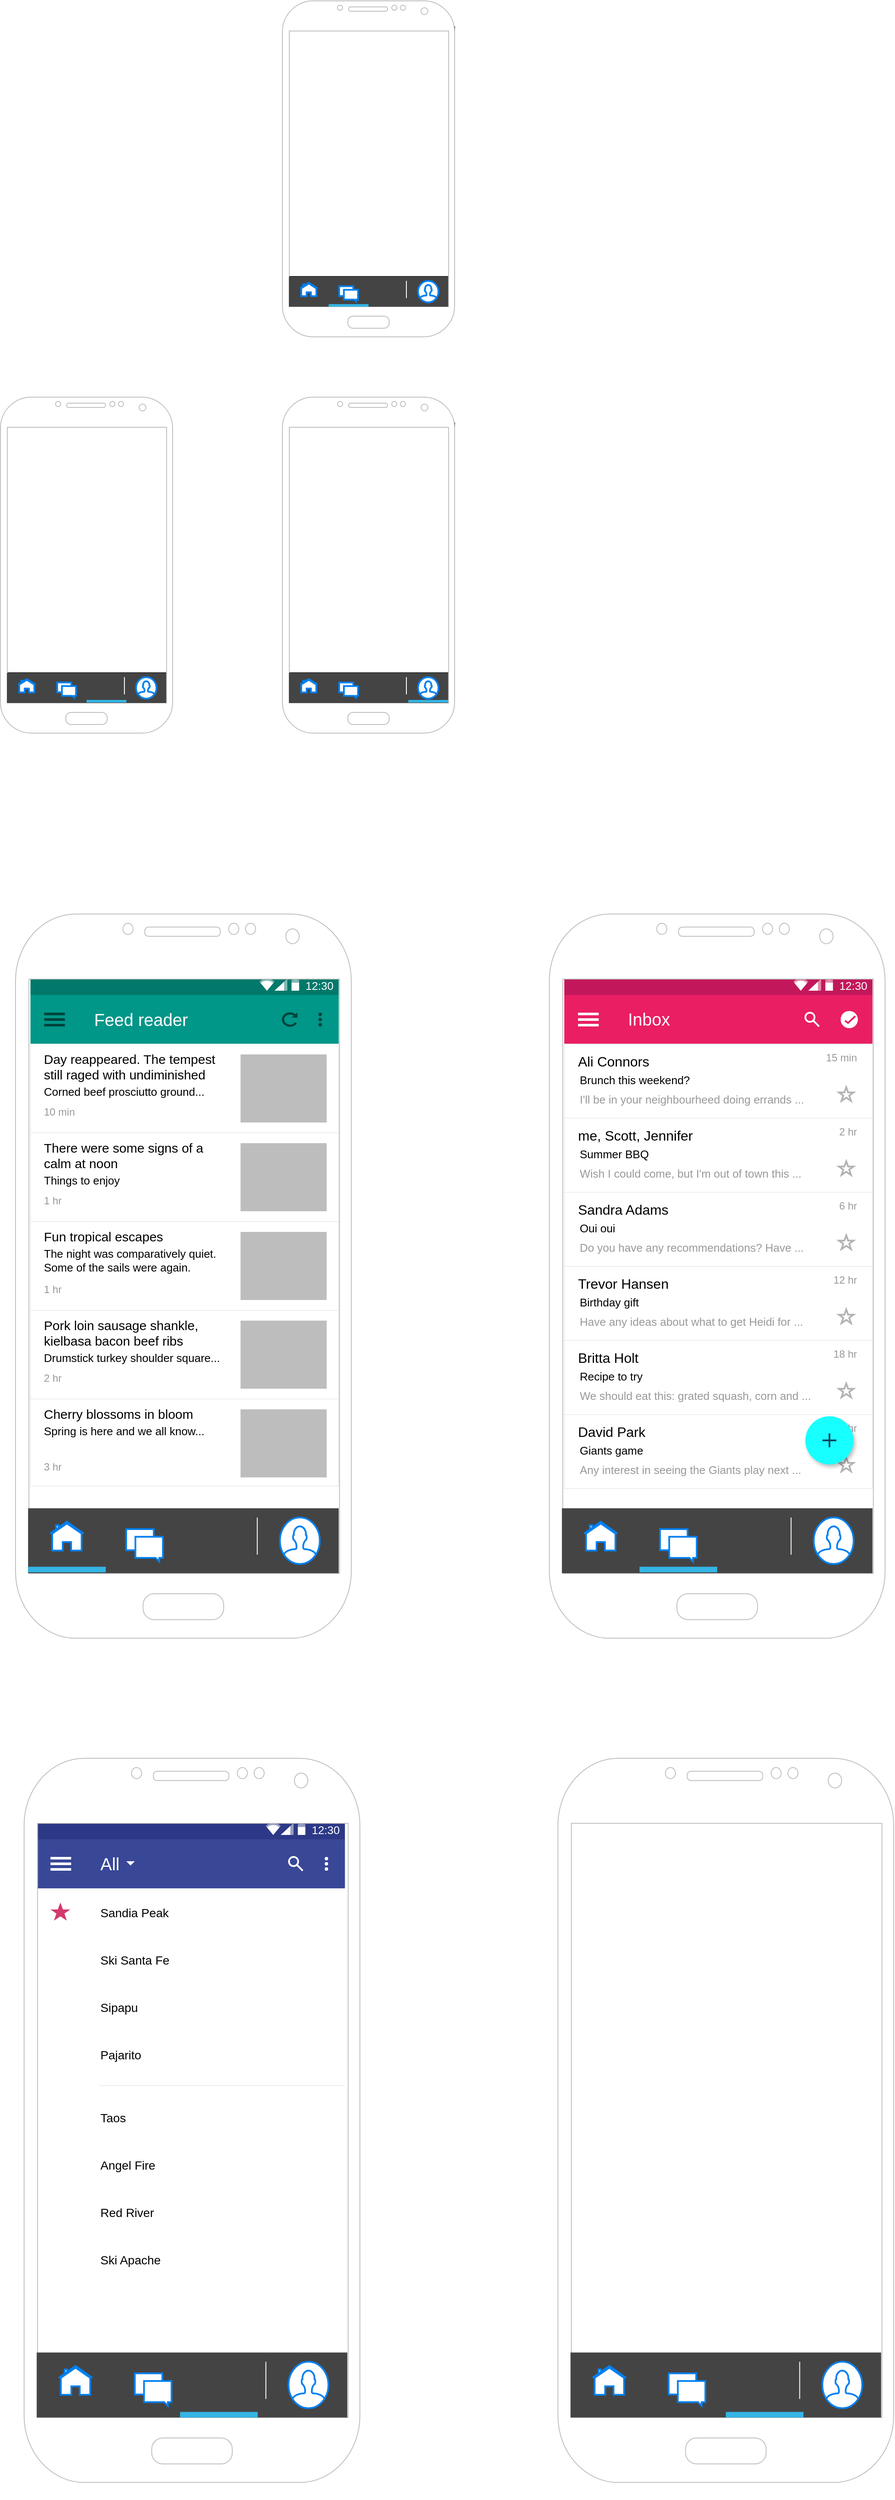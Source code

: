 <mxfile version="13.9.3" type="device"><diagram id="XziH4NRtPysueDInd5Rt" name="Page-1"><mxGraphModel dx="2031" dy="1089" grid="1" gridSize="10" guides="1" tooltips="1" connect="1" arrows="1" fold="1" page="1" pageScale="1" pageWidth="850" pageHeight="1100" math="0" shadow="0"><root><mxCell id="0"/><mxCell id="1" parent="0"/><mxCell id="oSb3dIiOh-ddeEfYtUYc-66" value="" style="rounded=0;whiteSpace=wrap;html=1;" vertex="1" parent="1"><mxGeometry x="160" y="570" width="190" height="290" as="geometry"/></mxCell><mxCell id="oSb3dIiOh-ddeEfYtUYc-67" value="" style="rounded=0;whiteSpace=wrap;html=1;" vertex="1" parent="1"><mxGeometry x="487.5" y="570" width="192.5" height="290" as="geometry"/></mxCell><mxCell id="oSb3dIiOh-ddeEfYtUYc-68" value="" style="rounded=0;whiteSpace=wrap;html=1;" vertex="1" parent="1"><mxGeometry x="487.5" y="110" width="192.5" height="290" as="geometry"/></mxCell><mxCell id="oSb3dIiOh-ddeEfYtUYc-17" value="" style="verticalLabelPosition=bottom;verticalAlign=top;html=1;shadow=0;dashed=0;strokeWidth=1;shape=mxgraph.android.phone2;strokeColor=#c0c0c0;" vertex="1" parent="1"><mxGeometry x="152.5" y="540" width="200" height="390" as="geometry"/></mxCell><mxCell id="oSb3dIiOh-ddeEfYtUYc-18" value="" style="strokeWidth=1;html=1;shadow=0;dashed=0;shape=mxgraph.android.rrect;rSize=0;fillColor=#444444;strokeColor=none;" vertex="1" parent="1"><mxGeometry x="160" y="860" width="185" height="35" as="geometry"/></mxCell><mxCell id="oSb3dIiOh-ddeEfYtUYc-19" value="" style="strokeWidth=1;html=1;shadow=0;dashed=0;shape=mxgraph.android.anchor;fontStyle=1;fontColor=#ffffff;" vertex="1" parent="oSb3dIiOh-ddeEfYtUYc-18"><mxGeometry width="46.25" height="30" as="geometry"/></mxCell><mxCell id="oSb3dIiOh-ddeEfYtUYc-20" value="" style="strokeWidth=1;html=1;shadow=0;dashed=0;shape=mxgraph.android.anchor;fontStyle=1;fontColor=#ffffff;" vertex="1" parent="oSb3dIiOh-ddeEfYtUYc-18"><mxGeometry x="92.5" width="46.25" height="30" as="geometry"/></mxCell><mxCell id="oSb3dIiOh-ddeEfYtUYc-21" value="" style="strokeWidth=1;html=1;shadow=0;dashed=0;shape=mxgraph.android.anchor;fontStyle=1;fontColor=#ffffff;" vertex="1" parent="oSb3dIiOh-ddeEfYtUYc-18"><mxGeometry x="138.75" width="46.25" height="30" as="geometry"/></mxCell><mxCell id="oSb3dIiOh-ddeEfYtUYc-22" value="" style="shape=line;strokeColor=#ffffff;direction=south;" vertex="1" parent="oSb3dIiOh-ddeEfYtUYc-18"><mxGeometry x="131.5" y="5" width="10" height="20" as="geometry"/></mxCell><mxCell id="oSb3dIiOh-ddeEfYtUYc-23" value="" style="html=1;verticalLabelPosition=bottom;align=center;labelBackgroundColor=#ffffff;verticalAlign=top;strokeWidth=2;strokeColor=#0080F0;shadow=0;dashed=0;shape=mxgraph.ios7.icons.user;" vertex="1" parent="oSb3dIiOh-ddeEfYtUYc-18"><mxGeometry x="150" y="5" width="23.75" height="25" as="geometry"/></mxCell><mxCell id="oSb3dIiOh-ddeEfYtUYc-24" value="" style="strokeWidth=1;html=1;shadow=0;dashed=0;shape=mxgraph.android.rrect;rSize=0;fontStyle=1;fillColor=none;strokeColor=none;fontColor=#ffffff;" vertex="1" parent="oSb3dIiOh-ddeEfYtUYc-18"><mxGeometry x="46.25" y="5" width="46.25" height="30" as="geometry"/></mxCell><mxCell id="oSb3dIiOh-ddeEfYtUYc-26" value="" style="html=1;verticalLabelPosition=bottom;align=center;labelBackgroundColor=#ffffff;verticalAlign=top;strokeWidth=2;strokeColor=#0080F0;shadow=0;dashed=0;shape=mxgraph.ios7.icons.messages;" vertex="1" parent="oSb3dIiOh-ddeEfYtUYc-24"><mxGeometry x="12.19" y="6.25" width="21.87" height="17.5" as="geometry"/></mxCell><mxCell id="oSb3dIiOh-ddeEfYtUYc-27" value="" style="html=1;verticalLabelPosition=bottom;align=center;labelBackgroundColor=#ffffff;verticalAlign=top;strokeWidth=2;strokeColor=#0080F0;shadow=0;dashed=0;shape=mxgraph.ios7.icons.home;" vertex="1" parent="oSb3dIiOh-ddeEfYtUYc-18"><mxGeometry x="13.13" y="7.25" width="20" height="15.5" as="geometry"/></mxCell><mxCell id="oSb3dIiOh-ddeEfYtUYc-28" value="" style="shape=image;html=1;verticalAlign=top;verticalLabelPosition=bottom;labelBackgroundColor=#ffffff;imageAspect=0;aspect=fixed;image=https://cdn3.iconfinder.com/data/icons/nature-37/120/aeaqas-128.png" vertex="1" parent="oSb3dIiOh-ddeEfYtUYc-18"><mxGeometry x="101.63" y="3.5" width="28" height="28" as="geometry"/></mxCell><mxCell id="oSb3dIiOh-ddeEfYtUYc-25" value="" style="strokeWidth=1;html=1;shadow=0;dashed=0;shape=mxgraph.android.rrect;rSize=0;fillColor=#33b5e5;strokeColor=none;" vertex="1" parent="oSb3dIiOh-ddeEfYtUYc-18"><mxGeometry x="92.5" y="31.5" width="46.25" height="3" as="geometry"/></mxCell><mxCell id="oSb3dIiOh-ddeEfYtUYc-41" value="" style="verticalLabelPosition=bottom;verticalAlign=top;html=1;shadow=0;dashed=0;strokeWidth=1;shape=mxgraph.android.phone2;strokeColor=#c0c0c0;" vertex="1" parent="1"><mxGeometry x="480" y="80" width="200" height="390" as="geometry"/></mxCell><mxCell id="oSb3dIiOh-ddeEfYtUYc-42" value="" style="strokeWidth=1;html=1;shadow=0;dashed=0;shape=mxgraph.android.rrect;rSize=0;fillColor=#444444;strokeColor=none;" vertex="1" parent="1"><mxGeometry x="487.5" y="400" width="185" height="35" as="geometry"/></mxCell><mxCell id="oSb3dIiOh-ddeEfYtUYc-43" value="" style="strokeWidth=1;html=1;shadow=0;dashed=0;shape=mxgraph.android.anchor;fontStyle=1;fontColor=#ffffff;" vertex="1" parent="oSb3dIiOh-ddeEfYtUYc-42"><mxGeometry width="46.25" height="30" as="geometry"/></mxCell><mxCell id="oSb3dIiOh-ddeEfYtUYc-44" value="" style="strokeWidth=1;html=1;shadow=0;dashed=0;shape=mxgraph.android.anchor;fontStyle=1;fontColor=#ffffff;" vertex="1" parent="oSb3dIiOh-ddeEfYtUYc-42"><mxGeometry x="92.5" width="46.25" height="30" as="geometry"/></mxCell><mxCell id="oSb3dIiOh-ddeEfYtUYc-45" value="" style="strokeWidth=1;html=1;shadow=0;dashed=0;shape=mxgraph.android.anchor;fontStyle=1;fontColor=#ffffff;" vertex="1" parent="oSb3dIiOh-ddeEfYtUYc-42"><mxGeometry x="138.75" width="46.25" height="30" as="geometry"/></mxCell><mxCell id="oSb3dIiOh-ddeEfYtUYc-46" value="" style="shape=line;strokeColor=#ffffff;direction=south;" vertex="1" parent="oSb3dIiOh-ddeEfYtUYc-42"><mxGeometry x="131.5" y="5" width="10" height="20" as="geometry"/></mxCell><mxCell id="oSb3dIiOh-ddeEfYtUYc-47" value="" style="html=1;verticalLabelPosition=bottom;align=center;labelBackgroundColor=#ffffff;verticalAlign=top;strokeWidth=2;strokeColor=#0080F0;shadow=0;dashed=0;shape=mxgraph.ios7.icons.user;" vertex="1" parent="oSb3dIiOh-ddeEfYtUYc-42"><mxGeometry x="150" y="5" width="23.75" height="25" as="geometry"/></mxCell><mxCell id="oSb3dIiOh-ddeEfYtUYc-48" value="" style="strokeWidth=1;html=1;shadow=0;dashed=0;shape=mxgraph.android.rrect;rSize=0;fontStyle=1;fillColor=none;strokeColor=none;fontColor=#ffffff;" vertex="1" parent="oSb3dIiOh-ddeEfYtUYc-42"><mxGeometry x="46.25" y="5" width="46.25" height="30" as="geometry"/></mxCell><mxCell id="oSb3dIiOh-ddeEfYtUYc-49" value="" style="strokeWidth=1;html=1;shadow=0;dashed=0;shape=mxgraph.android.rrect;rSize=0;fillColor=#33b5e5;strokeColor=none;" vertex="1" parent="oSb3dIiOh-ddeEfYtUYc-48"><mxGeometry y="27" width="46.25" height="3" as="geometry"/></mxCell><mxCell id="oSb3dIiOh-ddeEfYtUYc-50" value="" style="html=1;verticalLabelPosition=bottom;align=center;labelBackgroundColor=#ffffff;verticalAlign=top;strokeWidth=2;strokeColor=#0080F0;shadow=0;dashed=0;shape=mxgraph.ios7.icons.messages;" vertex="1" parent="oSb3dIiOh-ddeEfYtUYc-48"><mxGeometry x="12.19" y="6.25" width="21.87" height="17.5" as="geometry"/></mxCell><mxCell id="oSb3dIiOh-ddeEfYtUYc-51" value="" style="html=1;verticalLabelPosition=bottom;align=center;labelBackgroundColor=#ffffff;verticalAlign=top;strokeWidth=2;strokeColor=#0080F0;shadow=0;dashed=0;shape=mxgraph.ios7.icons.home;" vertex="1" parent="oSb3dIiOh-ddeEfYtUYc-42"><mxGeometry x="13.13" y="7.25" width="20" height="15.5" as="geometry"/></mxCell><mxCell id="oSb3dIiOh-ddeEfYtUYc-52" value="" style="shape=image;html=1;verticalAlign=top;verticalLabelPosition=bottom;labelBackgroundColor=#ffffff;imageAspect=0;aspect=fixed;image=https://cdn3.iconfinder.com/data/icons/nature-37/120/aeaqas-128.png" vertex="1" parent="oSb3dIiOh-ddeEfYtUYc-42"><mxGeometry x="101.63" y="3.5" width="28" height="28" as="geometry"/></mxCell><mxCell id="oSb3dIiOh-ddeEfYtUYc-53" value="" style="verticalLabelPosition=bottom;verticalAlign=top;html=1;shadow=0;dashed=0;strokeWidth=1;shape=mxgraph.android.phone2;strokeColor=#c0c0c0;" vertex="1" parent="1"><mxGeometry x="480" y="540" width="200" height="390" as="geometry"/></mxCell><mxCell id="oSb3dIiOh-ddeEfYtUYc-54" value="" style="strokeWidth=1;html=1;shadow=0;dashed=0;shape=mxgraph.android.rrect;rSize=0;fillColor=#444444;strokeColor=none;" vertex="1" parent="1"><mxGeometry x="487.5" y="860" width="185" height="35" as="geometry"/></mxCell><mxCell id="oSb3dIiOh-ddeEfYtUYc-55" value="" style="strokeWidth=1;html=1;shadow=0;dashed=0;shape=mxgraph.android.anchor;fontStyle=1;fontColor=#ffffff;" vertex="1" parent="oSb3dIiOh-ddeEfYtUYc-54"><mxGeometry width="46.25" height="30" as="geometry"/></mxCell><mxCell id="oSb3dIiOh-ddeEfYtUYc-56" value="" style="strokeWidth=1;html=1;shadow=0;dashed=0;shape=mxgraph.android.anchor;fontStyle=1;fontColor=#ffffff;" vertex="1" parent="oSb3dIiOh-ddeEfYtUYc-54"><mxGeometry x="92.5" width="46.25" height="30" as="geometry"/></mxCell><mxCell id="oSb3dIiOh-ddeEfYtUYc-57" value="" style="strokeWidth=1;html=1;shadow=0;dashed=0;shape=mxgraph.android.anchor;fontStyle=1;fontColor=#ffffff;" vertex="1" parent="oSb3dIiOh-ddeEfYtUYc-54"><mxGeometry x="138.75" width="46.25" height="30" as="geometry"/></mxCell><mxCell id="oSb3dIiOh-ddeEfYtUYc-58" value="" style="shape=line;strokeColor=#ffffff;direction=south;" vertex="1" parent="oSb3dIiOh-ddeEfYtUYc-54"><mxGeometry x="131.5" y="5" width="10" height="20" as="geometry"/></mxCell><mxCell id="oSb3dIiOh-ddeEfYtUYc-59" value="" style="html=1;verticalLabelPosition=bottom;align=center;labelBackgroundColor=#ffffff;verticalAlign=top;strokeWidth=2;strokeColor=#0080F0;shadow=0;dashed=0;shape=mxgraph.ios7.icons.user;" vertex="1" parent="oSb3dIiOh-ddeEfYtUYc-54"><mxGeometry x="150" y="5" width="23.75" height="25" as="geometry"/></mxCell><mxCell id="oSb3dIiOh-ddeEfYtUYc-60" value="" style="strokeWidth=1;html=1;shadow=0;dashed=0;shape=mxgraph.android.rrect;rSize=0;fontStyle=1;fillColor=none;strokeColor=none;fontColor=#ffffff;" vertex="1" parent="oSb3dIiOh-ddeEfYtUYc-54"><mxGeometry x="46.25" y="5" width="46.25" height="30" as="geometry"/></mxCell><mxCell id="oSb3dIiOh-ddeEfYtUYc-62" value="" style="html=1;verticalLabelPosition=bottom;align=center;labelBackgroundColor=#ffffff;verticalAlign=top;strokeWidth=2;strokeColor=#0080F0;shadow=0;dashed=0;shape=mxgraph.ios7.icons.messages;" vertex="1" parent="oSb3dIiOh-ddeEfYtUYc-60"><mxGeometry x="12.19" y="6.25" width="21.87" height="17.5" as="geometry"/></mxCell><mxCell id="oSb3dIiOh-ddeEfYtUYc-63" value="" style="html=1;verticalLabelPosition=bottom;align=center;labelBackgroundColor=#ffffff;verticalAlign=top;strokeWidth=2;strokeColor=#0080F0;shadow=0;dashed=0;shape=mxgraph.ios7.icons.home;" vertex="1" parent="oSb3dIiOh-ddeEfYtUYc-54"><mxGeometry x="13.13" y="7.25" width="20" height="15.5" as="geometry"/></mxCell><mxCell id="oSb3dIiOh-ddeEfYtUYc-64" value="" style="shape=image;html=1;verticalAlign=top;verticalLabelPosition=bottom;labelBackgroundColor=#ffffff;imageAspect=0;aspect=fixed;image=https://cdn3.iconfinder.com/data/icons/nature-37/120/aeaqas-128.png" vertex="1" parent="oSb3dIiOh-ddeEfYtUYc-54"><mxGeometry x="101.63" y="3.5" width="28" height="28" as="geometry"/></mxCell><mxCell id="oSb3dIiOh-ddeEfYtUYc-61" value="" style="strokeWidth=1;html=1;shadow=0;dashed=0;shape=mxgraph.android.rrect;rSize=0;fillColor=#33b5e5;strokeColor=none;" vertex="1" parent="oSb3dIiOh-ddeEfYtUYc-54"><mxGeometry x="138.75" y="31.5" width="46.25" height="3" as="geometry"/></mxCell><mxCell id="oSb3dIiOh-ddeEfYtUYc-137" value="" style="group" vertex="1" connectable="0" parent="1"><mxGeometry x="170" y="1140" width="390" height="860" as="geometry"/></mxCell><mxCell id="oSb3dIiOh-ddeEfYtUYc-175" value="" style="dashed=0;shape=rect;fillColor=#ffffff;strokeColor=none;" vertex="1" parent="oSb3dIiOh-ddeEfYtUYc-137"><mxGeometry x="17.38" y="70" width="358" height="642" as="geometry"/></mxCell><mxCell id="oSb3dIiOh-ddeEfYtUYc-176" value="12:30" style="dashed=0;shape=rect;align=right;fillColor=#00796B;strokeColor=none;fontColor=#FFFFFF;spacingRight=4;spacingTop=1;fontStyle=0;fontSize=13;resizeWidth=1;" vertex="1" parent="oSb3dIiOh-ddeEfYtUYc-175"><mxGeometry width="358" height="24" relative="1" as="geometry"/></mxCell><mxCell id="oSb3dIiOh-ddeEfYtUYc-177" value="" style="dashed=0;shape=mxgraph.gmdl.top_bar;fillColor=#2D3986;strokeColor=none;" vertex="1" parent="oSb3dIiOh-ddeEfYtUYc-176"><mxGeometry x="1" y="0.5" width="46" height="14" relative="1" as="geometry"><mxPoint x="-92" y="-7" as="offset"/></mxGeometry></mxCell><mxCell id="oSb3dIiOh-ddeEfYtUYc-178" value="Feed reader" style="dashed=0;shape=rect;strokeColor=none;fillColor=#009688;resizeWidth=1;fontSize=20;fontColor=#FFFFFF;spacingTop=-3;verticalAlign=middle;align=left;spacingLeft=72;" vertex="1" parent="oSb3dIiOh-ddeEfYtUYc-175"><mxGeometry width="358" height="57" relative="1" as="geometry"><mxPoint y="24" as="offset"/></mxGeometry></mxCell><mxCell id="oSb3dIiOh-ddeEfYtUYc-179" value="" style="dashed=0;shape=mxgraph.gmdl.preferences;strokeColor=none;fillColor=#00423B;" vertex="1" parent="oSb3dIiOh-ddeEfYtUYc-178"><mxGeometry y="0.5" width="24" height="16" relative="1" as="geometry"><mxPoint x="16" y="-8" as="offset"/></mxGeometry></mxCell><mxCell id="oSb3dIiOh-ddeEfYtUYc-180" value="" style="dashed=0;shape=mxgraph.gmdl.refresh;strokeColor=#00423B;fillColor=#00423B;strokeWidth=2;" vertex="1" parent="oSb3dIiOh-ddeEfYtUYc-178"><mxGeometry x="1" y="0.5" width="16" height="16" relative="1" as="geometry"><mxPoint x="-65" y="-8" as="offset"/></mxGeometry></mxCell><mxCell id="oSb3dIiOh-ddeEfYtUYc-181" value="" style="dashed=0;shape=mxgraph.gmdl.settings;strokeColor=none;fillColor=#00423B;" vertex="1" parent="oSb3dIiOh-ddeEfYtUYc-178"><mxGeometry x="1" y="0.5" width="5" height="16" relative="1" as="geometry"><mxPoint x="-24" y="-8" as="offset"/></mxGeometry></mxCell><mxCell id="oSb3dIiOh-ddeEfYtUYc-182" value="" style="shape=rect;fillColor=#ffffff;strokeColor=#eeeeee;shadow=0;resizeWidth=1;" vertex="1" parent="oSb3dIiOh-ddeEfYtUYc-175"><mxGeometry width="358" height="103" relative="1" as="geometry"><mxPoint y="81" as="offset"/></mxGeometry></mxCell><mxCell id="oSb3dIiOh-ddeEfYtUYc-183" value="Day reappeared. The tempest still raged with undiminished" style="text;whiteSpace=wrap;fontColor=#000000;verticalAlign=top;align=left;fontSize=15;spacing=16;spacingBottom=0;spacingTop=-12;resizeWidth=1;" vertex="1" parent="oSb3dIiOh-ddeEfYtUYc-182"><mxGeometry width="244" height="60" relative="1" as="geometry"/></mxCell><mxCell id="oSb3dIiOh-ddeEfYtUYc-184" value="Corned beef prosciutto ground..." style="text;whiteSpace=wrap;spacingLeft=16;spacingRight=16;spacing=0;fontSize=13;fontColor=#000000;spacingBottom=0;spacingTop=-5;resizeWidth=1;" vertex="1" parent="oSb3dIiOh-ddeEfYtUYc-182"><mxGeometry width="244" height="20" relative="1" as="geometry"><mxPoint y="48" as="offset"/></mxGeometry></mxCell><mxCell id="oSb3dIiOh-ddeEfYtUYc-185" value="10 min" style="text;whiteSpace=wrap;spacingLeft=16;spacingRight=16;spacing=0;fontSize=12;fontColor=#999999;spacingBottom=0;spacingTop=-5;resizeWidth=1;" vertex="1" parent="oSb3dIiOh-ddeEfYtUYc-182"><mxGeometry width="244" height="20" relative="1" as="geometry"><mxPoint y="72" as="offset"/></mxGeometry></mxCell><mxCell id="oSb3dIiOh-ddeEfYtUYc-186" value="" style="dashed=0;shape=mxgraph.gmdl.marginRect;rectMargin=12;rectMarginLeft=-12;fillColor=#BDBDBD;strokeColor=none;" vertex="1" parent="oSb3dIiOh-ddeEfYtUYc-182"><mxGeometry x="244" width="112" height="103" as="geometry"/></mxCell><mxCell id="oSb3dIiOh-ddeEfYtUYc-187" value="" style="shape=rect;fillColor=#ffffff;strokeColor=#eeeeee;shadow=0;resizeWidth=1;" vertex="1" parent="oSb3dIiOh-ddeEfYtUYc-175"><mxGeometry width="358" height="103" relative="1" as="geometry"><mxPoint y="184" as="offset"/></mxGeometry></mxCell><mxCell id="oSb3dIiOh-ddeEfYtUYc-188" value="There were some signs of a calm at noon" style="text;whiteSpace=wrap;fontColor=#000000;verticalAlign=top;align=left;fontSize=15;spacing=16;spacingBottom=0;spacingTop=-12;resizeWidth=1;" vertex="1" parent="oSb3dIiOh-ddeEfYtUYc-187"><mxGeometry width="244" height="60" relative="1" as="geometry"/></mxCell><mxCell id="oSb3dIiOh-ddeEfYtUYc-189" value="Things to enjoy" style="text;whiteSpace=wrap;spacingLeft=16;spacingRight=16;spacing=0;fontSize=13;fontColor=#000000;spacingBottom=0;spacingTop=-5;resizeWidth=1;" vertex="1" parent="oSb3dIiOh-ddeEfYtUYc-187"><mxGeometry width="244" height="20" relative="1" as="geometry"><mxPoint y="48" as="offset"/></mxGeometry></mxCell><mxCell id="oSb3dIiOh-ddeEfYtUYc-190" value="1 hr" style="text;whiteSpace=wrap;spacingLeft=16;spacingRight=16;spacing=0;fontSize=12;fontColor=#999999;spacingBottom=0;spacingTop=-5;resizeWidth=1;" vertex="1" parent="oSb3dIiOh-ddeEfYtUYc-187"><mxGeometry width="244" height="20" relative="1" as="geometry"><mxPoint y="72" as="offset"/></mxGeometry></mxCell><mxCell id="oSb3dIiOh-ddeEfYtUYc-191" value="" style="dashed=0;shape=mxgraph.gmdl.marginRect;rectMargin=12;rectMarginLeft=-12;fillColor=#BDBDBD;strokeColor=none;" vertex="1" parent="oSb3dIiOh-ddeEfYtUYc-187"><mxGeometry x="244" width="112" height="103" as="geometry"/></mxCell><mxCell id="oSb3dIiOh-ddeEfYtUYc-192" value="" style="shape=rect;fillColor=#ffffff;strokeColor=#eeeeee;shadow=0;resizeWidth=1;" vertex="1" parent="oSb3dIiOh-ddeEfYtUYc-175"><mxGeometry width="358" height="103" relative="1" as="geometry"><mxPoint y="287" as="offset"/></mxGeometry></mxCell><mxCell id="oSb3dIiOh-ddeEfYtUYc-193" value="Fun tropical escapes" style="text;whiteSpace=wrap;fontColor=#000000;verticalAlign=top;align=left;fontSize=15;spacing=16;spacingBottom=0;spacingTop=-12;resizeWidth=1;" vertex="1" parent="oSb3dIiOh-ddeEfYtUYc-192"><mxGeometry width="244" height="60" relative="1" as="geometry"/></mxCell><mxCell id="oSb3dIiOh-ddeEfYtUYc-194" value="The night was comparatively quiet. Some of the sails were again." style="text;whiteSpace=wrap;spacingLeft=16;spacingRight=16;spacing=0;fontSize=13;fontColor=#000000;spacingBottom=0;spacingTop=-5;resizeWidth=1;" vertex="1" parent="oSb3dIiOh-ddeEfYtUYc-192"><mxGeometry width="244" height="20" relative="1" as="geometry"><mxPoint y="30" as="offset"/></mxGeometry></mxCell><mxCell id="oSb3dIiOh-ddeEfYtUYc-195" value="1 hr" style="text;whiteSpace=wrap;spacingLeft=16;spacingRight=16;spacing=0;fontSize=12;fontColor=#999999;spacingBottom=0;spacingTop=-5;resizeWidth=1;" vertex="1" parent="oSb3dIiOh-ddeEfYtUYc-192"><mxGeometry width="244" height="20" relative="1" as="geometry"><mxPoint y="72" as="offset"/></mxGeometry></mxCell><mxCell id="oSb3dIiOh-ddeEfYtUYc-196" value="" style="dashed=0;shape=mxgraph.gmdl.marginRect;rectMargin=12;rectMarginLeft=-12;fillColor=#BDBDBD;strokeColor=none;" vertex="1" parent="oSb3dIiOh-ddeEfYtUYc-192"><mxGeometry x="244" width="112" height="103" as="geometry"/></mxCell><mxCell id="oSb3dIiOh-ddeEfYtUYc-197" value="" style="shape=rect;fillColor=#ffffff;strokeColor=#eeeeee;shadow=0;resizeWidth=1;" vertex="1" parent="oSb3dIiOh-ddeEfYtUYc-175"><mxGeometry width="358" height="103" relative="1" as="geometry"><mxPoint y="390" as="offset"/></mxGeometry></mxCell><mxCell id="oSb3dIiOh-ddeEfYtUYc-198" value="Pork loin sausage shankle, kielbasa bacon beef ribs" style="text;whiteSpace=wrap;fontColor=#000000;verticalAlign=top;align=left;fontSize=15;spacing=16;spacingBottom=0;spacingTop=-12;resizeWidth=1;" vertex="1" parent="oSb3dIiOh-ddeEfYtUYc-197"><mxGeometry width="244" height="60" relative="1" as="geometry"/></mxCell><mxCell id="oSb3dIiOh-ddeEfYtUYc-199" value="Drumstick turkey shoulder square..." style="text;whiteSpace=wrap;spacingLeft=16;spacingRight=16;spacing=0;fontSize=13;fontColor=#000000;spacingBottom=0;spacingTop=-5;resizeWidth=1;" vertex="1" parent="oSb3dIiOh-ddeEfYtUYc-197"><mxGeometry width="244" height="20" relative="1" as="geometry"><mxPoint y="48" as="offset"/></mxGeometry></mxCell><mxCell id="oSb3dIiOh-ddeEfYtUYc-200" value="2 hr" style="text;whiteSpace=wrap;spacingLeft=16;spacingRight=16;spacing=0;fontSize=12;fontColor=#999999;spacingBottom=0;spacingTop=-5;resizeWidth=1;" vertex="1" parent="oSb3dIiOh-ddeEfYtUYc-197"><mxGeometry width="244" height="20" relative="1" as="geometry"><mxPoint y="72" as="offset"/></mxGeometry></mxCell><mxCell id="oSb3dIiOh-ddeEfYtUYc-201" value="" style="dashed=0;shape=mxgraph.gmdl.marginRect;rectMargin=12;rectMarginLeft=-12;fillColor=#BDBDBD;strokeColor=none;" vertex="1" parent="oSb3dIiOh-ddeEfYtUYc-197"><mxGeometry x="244" width="112" height="103" as="geometry"/></mxCell><mxCell id="oSb3dIiOh-ddeEfYtUYc-202" value="" style="shape=rect;fillColor=#ffffff;strokeColor=#eeeeee;shadow=0;resizeWidth=1;" vertex="1" parent="oSb3dIiOh-ddeEfYtUYc-175"><mxGeometry width="358" height="101" relative="1" as="geometry"><mxPoint y="493" as="offset"/></mxGeometry></mxCell><mxCell id="oSb3dIiOh-ddeEfYtUYc-203" value="Cherry blossoms in bloom" style="text;whiteSpace=wrap;fontColor=#000000;verticalAlign=top;align=left;fontSize=15;spacing=16;spacingBottom=0;spacingTop=-12;resizeWidth=1;" vertex="1" parent="oSb3dIiOh-ddeEfYtUYc-202"><mxGeometry width="244" height="60" relative="1" as="geometry"/></mxCell><mxCell id="oSb3dIiOh-ddeEfYtUYc-204" value="Spring is here and we all know..." style="text;whiteSpace=wrap;spacingLeft=16;spacingRight=16;spacing=0;fontSize=13;fontColor=#000000;spacingBottom=0;spacingTop=-5;resizeWidth=1;" vertex="1" parent="oSb3dIiOh-ddeEfYtUYc-202"><mxGeometry width="244" height="20" relative="1" as="geometry"><mxPoint y="30" as="offset"/></mxGeometry></mxCell><mxCell id="oSb3dIiOh-ddeEfYtUYc-205" value="3 hr" style="text;whiteSpace=wrap;spacingLeft=16;spacingRight=16;spacing=0;fontSize=12;fontColor=#999999;spacingBottom=0;spacingTop=-5;resizeWidth=1;" vertex="1" parent="oSb3dIiOh-ddeEfYtUYc-202"><mxGeometry width="244" height="20" relative="1" as="geometry"><mxPoint y="72" as="offset"/></mxGeometry></mxCell><mxCell id="oSb3dIiOh-ddeEfYtUYc-206" value="" style="dashed=0;shape=mxgraph.gmdl.marginRect;rectMargin=12;rectMarginLeft=-12;fillColor=#BDBDBD;strokeColor=none;" vertex="1" parent="oSb3dIiOh-ddeEfYtUYc-202"><mxGeometry x="244" width="112" height="103" as="geometry"/></mxCell><mxCell id="oSb3dIiOh-ddeEfYtUYc-1" value="" style="verticalLabelPosition=bottom;verticalAlign=top;html=1;shadow=0;dashed=0;strokeWidth=1;shape=mxgraph.android.phone2;strokeColor=#c0c0c0;" vertex="1" parent="oSb3dIiOh-ddeEfYtUYc-137"><mxGeometry width="390" height="840.674" as="geometry"/></mxCell><mxCell id="oSb3dIiOh-ddeEfYtUYc-5" value="" style="strokeWidth=1;html=1;shadow=0;dashed=0;shape=mxgraph.android.rrect;rSize=0;fillColor=#444444;strokeColor=none;" vertex="1" parent="oSb3dIiOh-ddeEfYtUYc-137"><mxGeometry x="14.625" y="689.784" width="360.75" height="75.445" as="geometry"/></mxCell><mxCell id="oSb3dIiOh-ddeEfYtUYc-6" value="" style="strokeWidth=1;html=1;shadow=0;dashed=0;shape=mxgraph.android.anchor;fontStyle=1;fontColor=#ffffff;" vertex="1" parent="oSb3dIiOh-ddeEfYtUYc-5"><mxGeometry width="90.187" height="64.667" as="geometry"/></mxCell><mxCell id="oSb3dIiOh-ddeEfYtUYc-9" value="" style="strokeWidth=1;html=1;shadow=0;dashed=0;shape=mxgraph.android.anchor;fontStyle=1;fontColor=#ffffff;" vertex="1" parent="oSb3dIiOh-ddeEfYtUYc-5"><mxGeometry x="180.375" width="90.187" height="64.667" as="geometry"/></mxCell><mxCell id="oSb3dIiOh-ddeEfYtUYc-10" value="" style="strokeWidth=1;html=1;shadow=0;dashed=0;shape=mxgraph.android.anchor;fontStyle=1;fontColor=#ffffff;" vertex="1" parent="oSb3dIiOh-ddeEfYtUYc-5"><mxGeometry x="270.562" width="90.187" height="64.667" as="geometry"/></mxCell><mxCell id="oSb3dIiOh-ddeEfYtUYc-11" value="" style="shape=line;strokeColor=#ffffff;direction=south;" vertex="1" parent="oSb3dIiOh-ddeEfYtUYc-5"><mxGeometry x="256.425" y="10.778" width="19.5" height="43.111" as="geometry"/></mxCell><mxCell id="oSb3dIiOh-ddeEfYtUYc-12" value="" style="html=1;verticalLabelPosition=bottom;align=center;labelBackgroundColor=#ffffff;verticalAlign=top;strokeWidth=2;strokeColor=#0080F0;shadow=0;dashed=0;shape=mxgraph.ios7.icons.user;" vertex="1" parent="oSb3dIiOh-ddeEfYtUYc-5"><mxGeometry x="292.5" y="10.778" width="46.312" height="53.889" as="geometry"/></mxCell><mxCell id="oSb3dIiOh-ddeEfYtUYc-7" value="" style="strokeWidth=1;html=1;shadow=0;dashed=0;shape=mxgraph.android.rrect;rSize=0;fontStyle=1;fillColor=none;strokeColor=none;fontColor=#ffffff;" vertex="1" parent="oSb3dIiOh-ddeEfYtUYc-5"><mxGeometry x="90.187" y="10.778" width="90.187" height="64.667" as="geometry"/></mxCell><mxCell id="oSb3dIiOh-ddeEfYtUYc-13" value="" style="html=1;verticalLabelPosition=bottom;align=center;labelBackgroundColor=#ffffff;verticalAlign=top;strokeWidth=2;strokeColor=#0080F0;shadow=0;dashed=0;shape=mxgraph.ios7.icons.messages;" vertex="1" parent="oSb3dIiOh-ddeEfYtUYc-7"><mxGeometry x="23.77" y="13.472" width="42.646" height="37.723" as="geometry"/></mxCell><mxCell id="oSb3dIiOh-ddeEfYtUYc-14" value="" style="html=1;verticalLabelPosition=bottom;align=center;labelBackgroundColor=#ffffff;verticalAlign=top;strokeWidth=2;strokeColor=#0080F0;shadow=0;dashed=0;shape=mxgraph.ios7.icons.home;" vertex="1" parent="oSb3dIiOh-ddeEfYtUYc-5"><mxGeometry x="25.603" y="15.628" width="39" height="33.411" as="geometry"/></mxCell><mxCell id="oSb3dIiOh-ddeEfYtUYc-16" value="" style="shape=image;html=1;verticalAlign=top;verticalLabelPosition=bottom;labelBackgroundColor=#ffffff;imageAspect=0;aspect=fixed;image=https://cdn3.iconfinder.com/data/icons/nature-37/120/aeaqas-128.png" vertex="1" parent="oSb3dIiOh-ddeEfYtUYc-5"><mxGeometry x="188.38" y="11.49" width="52.46" height="52.46" as="geometry"/></mxCell><mxCell id="oSb3dIiOh-ddeEfYtUYc-8" value="" style="strokeWidth=1;html=1;shadow=0;dashed=0;shape=mxgraph.android.rrect;rSize=0;fillColor=#33b5e5;strokeColor=none;" vertex="1" parent="oSb3dIiOh-ddeEfYtUYc-5"><mxGeometry x="0.019" y="67.901" width="90.187" height="6.467" as="geometry"/></mxCell><mxCell id="oSb3dIiOh-ddeEfYtUYc-211" value="" style="group" vertex="1" connectable="0" parent="1"><mxGeometry x="790" y="1140" width="390" height="860" as="geometry"/></mxCell><mxCell id="oSb3dIiOh-ddeEfYtUYc-256" value="" style="dashed=0;shape=rect;fillColor=#ffffff;strokeColor=none;" vertex="1" parent="oSb3dIiOh-ddeEfYtUYc-211"><mxGeometry x="17.37" y="70" width="358" height="642" as="geometry"/></mxCell><mxCell id="oSb3dIiOh-ddeEfYtUYc-257" value="12:30" style="dashed=0;shape=rect;fontSize=13;align=right;fillColor=#C2185B;strokeColor=none;fontColor=#FFFFFF;spacingRight=4;spacingTop=1;fontStyle=0;resizeWidth=1;" vertex="1" parent="oSb3dIiOh-ddeEfYtUYc-256"><mxGeometry width="358" height="24" relative="1" as="geometry"/></mxCell><mxCell id="oSb3dIiOh-ddeEfYtUYc-258" value="" style="dashed=0;shape=mxgraph.gmdl.top_bar;strokeColor=none;" vertex="1" parent="oSb3dIiOh-ddeEfYtUYc-257"><mxGeometry x="1" y="0.5" width="46" height="14" relative="1" as="geometry"><mxPoint x="-92" y="-7" as="offset"/></mxGeometry></mxCell><mxCell id="oSb3dIiOh-ddeEfYtUYc-259" value="Inbox" style="dashed=0;shape=rect;strokeColor=none;fillColor=#E91E63;resizeWidth=1;fontSize=20;fontColor=#FFFFFF;verticalAlign=middle;align=left;spacingLeft=72;spacingTop=-4;" vertex="1" parent="oSb3dIiOh-ddeEfYtUYc-256"><mxGeometry width="358" height="57" relative="1" as="geometry"><mxPoint y="24" as="offset"/></mxGeometry></mxCell><mxCell id="oSb3dIiOh-ddeEfYtUYc-260" value="" style="dashed=0;shape=mxgraph.gmdl.preferences;strokeColor=#ffffff;strokeWidth=2;" vertex="1" parent="oSb3dIiOh-ddeEfYtUYc-259"><mxGeometry y="0.5" width="24" height="16" relative="1" as="geometry"><mxPoint x="16" y="-8" as="offset"/></mxGeometry></mxCell><mxCell id="oSb3dIiOh-ddeEfYtUYc-261" value="" style="dashed=0;shape=mxgraph.gmdl.search;strokeColor=#ffffff;fillColor=none;strokeWidth=2;" vertex="1" parent="oSb3dIiOh-ddeEfYtUYc-259"><mxGeometry x="1" y="0.5" width="16" height="16" relative="1" as="geometry"><mxPoint x="-78" y="-8" as="offset"/></mxGeometry></mxCell><mxCell id="oSb3dIiOh-ddeEfYtUYc-262" value="" style="ellipse;strokeColor=none;fillColor=#ffffff;" vertex="1" parent="oSb3dIiOh-ddeEfYtUYc-259"><mxGeometry x="1" y="0.5" width="20" height="20" relative="1" as="geometry"><mxPoint x="-37" y="-10" as="offset"/></mxGeometry></mxCell><mxCell id="oSb3dIiOh-ddeEfYtUYc-263" value="" style="dashed=0;shape=mxgraph.gmdl.check;strokeColor=#E91E63;fillColor=none;strokeWidth=2;" vertex="1" parent="oSb3dIiOh-ddeEfYtUYc-262"><mxGeometry x="5" y="6" width="12" height="8" as="geometry"/></mxCell><mxCell id="oSb3dIiOh-ddeEfYtUYc-264" value="Ali Connors" style="shape=rect;fontSize=16;strokeColor=#eeeeee;fillColor=#ffffff;align=left;verticalAlign=top;spacing=16;spacingTop=-10;resizeWidth=1;" vertex="1" parent="oSb3dIiOh-ddeEfYtUYc-256"><mxGeometry width="358" height="86" relative="1" as="geometry"><mxPoint y="81" as="offset"/></mxGeometry></mxCell><mxCell id="oSb3dIiOh-ddeEfYtUYc-265" value="Brunch this weekend?" style="text;fontSize=13;verticalAlign=middle;spacingLeft=16;resizeWidth=1;" vertex="1" parent="oSb3dIiOh-ddeEfYtUYc-264"><mxGeometry width="300" height="20" relative="1" as="geometry"><mxPoint y="31" as="offset"/></mxGeometry></mxCell><mxCell id="oSb3dIiOh-ddeEfYtUYc-266" value="I'll be in your neighbourheed doing errands ..." style="text;fontSize=13;verticalAlign=top;spacingLeft=16;fontColor=#999999;resizeWidth=1;" vertex="1" parent="oSb3dIiOh-ddeEfYtUYc-264"><mxGeometry width="300" height="20" relative="1" as="geometry"><mxPoint y="50" as="offset"/></mxGeometry></mxCell><mxCell id="oSb3dIiOh-ddeEfYtUYc-267" value="15 min" style="text;fontSize=12;verticalAlign=top;spacingLeft=16;align=right;spacingTop=2;spacingRight=16;fontColor=#999999;" vertex="1" parent="oSb3dIiOh-ddeEfYtUYc-264"><mxGeometry x="1" width="80" height="20" relative="1" as="geometry"><mxPoint x="-80" as="offset"/></mxGeometry></mxCell><mxCell id="oSb3dIiOh-ddeEfYtUYc-268" value="" style="dashed=0;shape=mxgraph.gmdl.star;strokeColor=#B3B3B3;fillColor=#ffffff;strokeWidth=2;" vertex="1" parent="oSb3dIiOh-ddeEfYtUYc-264"><mxGeometry x="1" width="17" height="16" relative="1" as="geometry"><mxPoint x="-39" y="50" as="offset"/></mxGeometry></mxCell><mxCell id="oSb3dIiOh-ddeEfYtUYc-269" value="me, Scott, Jennifer" style="shape=rect;fontSize=16;strokeColor=#eeeeee;fillColor=#ffffff;align=left;verticalAlign=top;spacing=16;spacingTop=-10;resizeWidth=1;" vertex="1" parent="oSb3dIiOh-ddeEfYtUYc-256"><mxGeometry width="358" height="86" relative="1" as="geometry"><mxPoint y="167" as="offset"/></mxGeometry></mxCell><mxCell id="oSb3dIiOh-ddeEfYtUYc-270" value="Summer BBQ" style="text;fontSize=13;verticalAlign=middle;spacingLeft=16;resizeWidth=1;" vertex="1" parent="oSb3dIiOh-ddeEfYtUYc-269"><mxGeometry width="300" height="20" relative="1" as="geometry"><mxPoint y="31" as="offset"/></mxGeometry></mxCell><mxCell id="oSb3dIiOh-ddeEfYtUYc-271" value="Wish I could come, but I'm out of town this ..." style="text;fontSize=13;verticalAlign=top;spacingLeft=16;fontColor=#999999;resizeWidth=1;" vertex="1" parent="oSb3dIiOh-ddeEfYtUYc-269"><mxGeometry width="300" height="20" relative="1" as="geometry"><mxPoint y="50" as="offset"/></mxGeometry></mxCell><mxCell id="oSb3dIiOh-ddeEfYtUYc-272" value="2 hr" style="text;fontSize=12;verticalAlign=top;spacingLeft=16;align=right;spacingTop=2;spacingRight=16;fontColor=#999999;" vertex="1" parent="oSb3dIiOh-ddeEfYtUYc-269"><mxGeometry x="1" width="80" height="20" relative="1" as="geometry"><mxPoint x="-80" as="offset"/></mxGeometry></mxCell><mxCell id="oSb3dIiOh-ddeEfYtUYc-273" value="" style="dashed=0;shape=mxgraph.gmdl.star;strokeColor=#B3B3B3;fillColor=#ffffff;strokeWidth=2;" vertex="1" parent="oSb3dIiOh-ddeEfYtUYc-269"><mxGeometry x="1" width="17" height="16" relative="1" as="geometry"><mxPoint x="-39" y="50" as="offset"/></mxGeometry></mxCell><mxCell id="oSb3dIiOh-ddeEfYtUYc-274" value="Sandra Adams" style="shape=rect;fontSize=16;strokeColor=#eeeeee;fillColor=#ffffff;align=left;verticalAlign=top;spacing=16;spacingTop=-10;resizeWidth=1;" vertex="1" parent="oSb3dIiOh-ddeEfYtUYc-256"><mxGeometry width="358" height="86" relative="1" as="geometry"><mxPoint y="253" as="offset"/></mxGeometry></mxCell><mxCell id="oSb3dIiOh-ddeEfYtUYc-275" value="Oui oui" style="text;fontSize=13;verticalAlign=middle;spacingLeft=16;resizeWidth=1;" vertex="1" parent="oSb3dIiOh-ddeEfYtUYc-274"><mxGeometry width="300" height="20" relative="1" as="geometry"><mxPoint y="31" as="offset"/></mxGeometry></mxCell><mxCell id="oSb3dIiOh-ddeEfYtUYc-276" value="Do you have any recommendations? Have ..." style="text;fontSize=13;verticalAlign=top;spacingLeft=16;fontColor=#999999;resizeWidth=1;" vertex="1" parent="oSb3dIiOh-ddeEfYtUYc-274"><mxGeometry width="300" height="20" relative="1" as="geometry"><mxPoint y="50" as="offset"/></mxGeometry></mxCell><mxCell id="oSb3dIiOh-ddeEfYtUYc-277" value="6 hr" style="text;fontSize=12;verticalAlign=top;spacingLeft=16;align=right;spacingTop=2;spacingRight=16;fontColor=#999999;" vertex="1" parent="oSb3dIiOh-ddeEfYtUYc-274"><mxGeometry x="1" width="80" height="20" relative="1" as="geometry"><mxPoint x="-80" as="offset"/></mxGeometry></mxCell><mxCell id="oSb3dIiOh-ddeEfYtUYc-278" value="" style="dashed=0;shape=mxgraph.gmdl.star;strokeColor=#B3B3B3;fillColor=#ffffff;strokeWidth=2;" vertex="1" parent="oSb3dIiOh-ddeEfYtUYc-274"><mxGeometry x="1" width="17" height="16" relative="1" as="geometry"><mxPoint x="-39" y="50" as="offset"/></mxGeometry></mxCell><mxCell id="oSb3dIiOh-ddeEfYtUYc-279" value="Trevor Hansen" style="shape=rect;fontSize=16;strokeColor=#eeeeee;fillColor=#ffffff;align=left;verticalAlign=top;spacing=16;spacingTop=-10;resizeWidth=1;" vertex="1" parent="oSb3dIiOh-ddeEfYtUYc-256"><mxGeometry width="358" height="86" relative="1" as="geometry"><mxPoint y="339" as="offset"/></mxGeometry></mxCell><mxCell id="oSb3dIiOh-ddeEfYtUYc-280" value="Birthday gift" style="text;fontSize=13;verticalAlign=middle;spacingLeft=16;resizeWidth=1;" vertex="1" parent="oSb3dIiOh-ddeEfYtUYc-279"><mxGeometry width="300" height="20" relative="1" as="geometry"><mxPoint y="31" as="offset"/></mxGeometry></mxCell><mxCell id="oSb3dIiOh-ddeEfYtUYc-281" value="Have any ideas about what to get Heidi for ..." style="text;fontSize=13;verticalAlign=top;spacingLeft=16;fontColor=#999999;resizeWidth=1;" vertex="1" parent="oSb3dIiOh-ddeEfYtUYc-279"><mxGeometry width="300" height="20" relative="1" as="geometry"><mxPoint y="50" as="offset"/></mxGeometry></mxCell><mxCell id="oSb3dIiOh-ddeEfYtUYc-282" value="12 hr" style="text;fontSize=12;verticalAlign=top;spacingLeft=16;align=right;spacingTop=2;spacingRight=16;fontColor=#999999;" vertex="1" parent="oSb3dIiOh-ddeEfYtUYc-279"><mxGeometry x="1" width="80" height="20" relative="1" as="geometry"><mxPoint x="-80" as="offset"/></mxGeometry></mxCell><mxCell id="oSb3dIiOh-ddeEfYtUYc-283" value="" style="dashed=0;shape=mxgraph.gmdl.star;strokeColor=#B3B3B3;fillColor=#ffffff;strokeWidth=2;" vertex="1" parent="oSb3dIiOh-ddeEfYtUYc-279"><mxGeometry x="1" width="17" height="16" relative="1" as="geometry"><mxPoint x="-39" y="50" as="offset"/></mxGeometry></mxCell><mxCell id="oSb3dIiOh-ddeEfYtUYc-284" value="Britta Holt" style="shape=rect;fontSize=16;strokeColor=#eeeeee;fillColor=#ffffff;align=left;verticalAlign=top;spacing=16;spacingTop=-10;resizeWidth=1;" vertex="1" parent="oSb3dIiOh-ddeEfYtUYc-256"><mxGeometry width="358" height="86" relative="1" as="geometry"><mxPoint y="425" as="offset"/></mxGeometry></mxCell><mxCell id="oSb3dIiOh-ddeEfYtUYc-285" value="Recipe to try" style="text;fontSize=13;verticalAlign=middle;spacingLeft=16;resizeWidth=1;" vertex="1" parent="oSb3dIiOh-ddeEfYtUYc-284"><mxGeometry width="300" height="20" relative="1" as="geometry"><mxPoint y="31" as="offset"/></mxGeometry></mxCell><mxCell id="oSb3dIiOh-ddeEfYtUYc-286" value="We should eat this: grated squash, corn and ..." style="text;fontSize=13;verticalAlign=top;spacingLeft=16;fontColor=#999999;resizeWidth=1;" vertex="1" parent="oSb3dIiOh-ddeEfYtUYc-284"><mxGeometry width="300" height="20" relative="1" as="geometry"><mxPoint y="50" as="offset"/></mxGeometry></mxCell><mxCell id="oSb3dIiOh-ddeEfYtUYc-287" value="18 hr" style="text;fontSize=12;verticalAlign=top;spacingLeft=16;align=right;spacingTop=2;spacingRight=16;fontColor=#999999;" vertex="1" parent="oSb3dIiOh-ddeEfYtUYc-284"><mxGeometry x="1" width="80" height="20" relative="1" as="geometry"><mxPoint x="-80" as="offset"/></mxGeometry></mxCell><mxCell id="oSb3dIiOh-ddeEfYtUYc-288" value="" style="dashed=0;shape=mxgraph.gmdl.star;strokeColor=#B3B3B3;fillColor=#ffffff;strokeWidth=2;" vertex="1" parent="oSb3dIiOh-ddeEfYtUYc-284"><mxGeometry x="1" width="17" height="16" relative="1" as="geometry"><mxPoint x="-39" y="50" as="offset"/></mxGeometry></mxCell><mxCell id="oSb3dIiOh-ddeEfYtUYc-289" value="David Park" style="shape=rect;fontSize=16;strokeColor=#eeeeee;fillColor=#ffffff;align=left;verticalAlign=top;spacing=16;spacingTop=-10;resizeWidth=1;" vertex="1" parent="oSb3dIiOh-ddeEfYtUYc-256"><mxGeometry width="358" height="86" relative="1" as="geometry"><mxPoint y="511" as="offset"/></mxGeometry></mxCell><mxCell id="oSb3dIiOh-ddeEfYtUYc-290" value="Giants game" style="text;fontSize=13;verticalAlign=middle;spacingLeft=16;resizeWidth=1;" vertex="1" parent="oSb3dIiOh-ddeEfYtUYc-289"><mxGeometry width="300" height="20" relative="1" as="geometry"><mxPoint y="31" as="offset"/></mxGeometry></mxCell><mxCell id="oSb3dIiOh-ddeEfYtUYc-291" value="Any interest in seeing the Giants play next ..." style="text;fontSize=13;verticalAlign=top;spacingLeft=16;fontColor=#999999;resizeWidth=1;" vertex="1" parent="oSb3dIiOh-ddeEfYtUYc-289"><mxGeometry width="300" height="20" relative="1" as="geometry"><mxPoint y="50" as="offset"/></mxGeometry></mxCell><mxCell id="oSb3dIiOh-ddeEfYtUYc-292" value="23 hr" style="text;fontSize=12;verticalAlign=top;spacingLeft=16;align=right;spacingTop=2;spacingRight=16;fontColor=#999999;" vertex="1" parent="oSb3dIiOh-ddeEfYtUYc-289"><mxGeometry x="1" width="80" height="20" relative="1" as="geometry"><mxPoint x="-80" as="offset"/></mxGeometry></mxCell><mxCell id="oSb3dIiOh-ddeEfYtUYc-293" value="" style="dashed=0;shape=mxgraph.gmdl.star;strokeColor=#B3B3B3;fillColor=#ffffff;strokeWidth=2;" vertex="1" parent="oSb3dIiOh-ddeEfYtUYc-289"><mxGeometry x="1" width="17" height="16" relative="1" as="geometry"><mxPoint x="-39" y="50" as="offset"/></mxGeometry></mxCell><mxCell id="oSb3dIiOh-ddeEfYtUYc-294" value="" style="shape=ellipse;strokeColor=none;fillColor=#18FFFF;shadow=1;" vertex="1" parent="oSb3dIiOh-ddeEfYtUYc-256"><mxGeometry x="1" y="1" width="56" height="56" relative="1" as="geometry"><mxPoint x="-78" y="-129" as="offset"/></mxGeometry></mxCell><mxCell id="oSb3dIiOh-ddeEfYtUYc-295" value="" style="dashed=0;shape=mxgraph.gmdl.plus;strokeColor=#084560;strokeWidth=2;" vertex="1" parent="oSb3dIiOh-ddeEfYtUYc-294"><mxGeometry x="20" y="20" width="16" height="16" as="geometry"/></mxCell><mxCell id="oSb3dIiOh-ddeEfYtUYc-244" value="" style="verticalLabelPosition=bottom;verticalAlign=top;html=1;shadow=0;dashed=0;strokeWidth=1;shape=mxgraph.android.phone2;strokeColor=#c0c0c0;" vertex="1" parent="oSb3dIiOh-ddeEfYtUYc-211"><mxGeometry width="390" height="840.674" as="geometry"/></mxCell><mxCell id="oSb3dIiOh-ddeEfYtUYc-245" value="" style="strokeWidth=1;html=1;shadow=0;dashed=0;shape=mxgraph.android.rrect;rSize=0;fillColor=#444444;strokeColor=none;" vertex="1" parent="oSb3dIiOh-ddeEfYtUYc-211"><mxGeometry x="14.625" y="689.784" width="360.75" height="75.445" as="geometry"/></mxCell><mxCell id="oSb3dIiOh-ddeEfYtUYc-246" value="" style="strokeWidth=1;html=1;shadow=0;dashed=0;shape=mxgraph.android.anchor;fontStyle=1;fontColor=#ffffff;" vertex="1" parent="oSb3dIiOh-ddeEfYtUYc-245"><mxGeometry width="90.187" height="64.667" as="geometry"/></mxCell><mxCell id="oSb3dIiOh-ddeEfYtUYc-247" value="" style="strokeWidth=1;html=1;shadow=0;dashed=0;shape=mxgraph.android.anchor;fontStyle=1;fontColor=#ffffff;" vertex="1" parent="oSb3dIiOh-ddeEfYtUYc-245"><mxGeometry x="180.375" width="90.187" height="64.667" as="geometry"/></mxCell><mxCell id="oSb3dIiOh-ddeEfYtUYc-248" value="" style="strokeWidth=1;html=1;shadow=0;dashed=0;shape=mxgraph.android.anchor;fontStyle=1;fontColor=#ffffff;" vertex="1" parent="oSb3dIiOh-ddeEfYtUYc-245"><mxGeometry x="270.562" width="90.187" height="64.667" as="geometry"/></mxCell><mxCell id="oSb3dIiOh-ddeEfYtUYc-249" value="" style="shape=line;strokeColor=#ffffff;direction=south;" vertex="1" parent="oSb3dIiOh-ddeEfYtUYc-245"><mxGeometry x="256.425" y="10.778" width="19.5" height="43.111" as="geometry"/></mxCell><mxCell id="oSb3dIiOh-ddeEfYtUYc-250" value="" style="html=1;verticalLabelPosition=bottom;align=center;labelBackgroundColor=#ffffff;verticalAlign=top;strokeWidth=2;strokeColor=#0080F0;shadow=0;dashed=0;shape=mxgraph.ios7.icons.user;" vertex="1" parent="oSb3dIiOh-ddeEfYtUYc-245"><mxGeometry x="292.5" y="10.778" width="46.312" height="53.889" as="geometry"/></mxCell><mxCell id="oSb3dIiOh-ddeEfYtUYc-251" value="" style="strokeWidth=1;html=1;shadow=0;dashed=0;shape=mxgraph.android.rrect;rSize=0;fontStyle=1;fillColor=none;strokeColor=none;fontColor=#ffffff;" vertex="1" parent="oSb3dIiOh-ddeEfYtUYc-245"><mxGeometry x="90.187" y="10.778" width="90.189" height="64.667" as="geometry"/></mxCell><mxCell id="oSb3dIiOh-ddeEfYtUYc-252" value="" style="html=1;verticalLabelPosition=bottom;align=center;labelBackgroundColor=#ffffff;verticalAlign=top;strokeWidth=2;strokeColor=#0080F0;shadow=0;dashed=0;shape=mxgraph.ios7.icons.messages;" vertex="1" parent="oSb3dIiOh-ddeEfYtUYc-251"><mxGeometry x="23.77" y="13.472" width="42.646" height="37.723" as="geometry"/></mxCell><mxCell id="oSb3dIiOh-ddeEfYtUYc-255" value="" style="strokeWidth=1;html=1;shadow=0;dashed=0;shape=mxgraph.android.rrect;rSize=0;fillColor=#33b5e5;strokeColor=none;" vertex="1" parent="oSb3dIiOh-ddeEfYtUYc-251"><mxGeometry x="0.002" y="57.123" width="90.187" height="6.467" as="geometry"/></mxCell><mxCell id="oSb3dIiOh-ddeEfYtUYc-253" value="" style="html=1;verticalLabelPosition=bottom;align=center;labelBackgroundColor=#ffffff;verticalAlign=top;strokeWidth=2;strokeColor=#0080F0;shadow=0;dashed=0;shape=mxgraph.ios7.icons.home;" vertex="1" parent="oSb3dIiOh-ddeEfYtUYc-245"><mxGeometry x="25.603" y="15.628" width="39" height="33.411" as="geometry"/></mxCell><mxCell id="oSb3dIiOh-ddeEfYtUYc-254" value="" style="shape=image;html=1;verticalAlign=top;verticalLabelPosition=bottom;labelBackgroundColor=#ffffff;imageAspect=0;aspect=fixed;image=https://cdn3.iconfinder.com/data/icons/nature-37/120/aeaqas-128.png" vertex="1" parent="oSb3dIiOh-ddeEfYtUYc-245"><mxGeometry x="199.24" y="12.21" width="52.46" height="52.46" as="geometry"/></mxCell><mxCell id="oSb3dIiOh-ddeEfYtUYc-300" value="" style="group" vertex="1" connectable="0" parent="1"><mxGeometry x="180" y="2120" width="390" height="860" as="geometry"/></mxCell><mxCell id="oSb3dIiOh-ddeEfYtUYc-345" value="" style="dashed=0;shape=rect;fillColor=#ffffff;strokeColor=none;" vertex="1" parent="oSb3dIiOh-ddeEfYtUYc-300"><mxGeometry x="14.63" y="70" width="358" height="642" as="geometry"/></mxCell><mxCell id="oSb3dIiOh-ddeEfYtUYc-346" value="12:30" style="dashed=0;shape=rect;align=right;fillColor=#2D3986;strokeColor=none;fontColor=#FFFFFF;spacingRight=4;spacingTop=1;fontStyle=0;fontSize=13;resizeWidth=1;" vertex="1" parent="oSb3dIiOh-ddeEfYtUYc-345"><mxGeometry width="358" height="24" relative="1" as="geometry"/></mxCell><mxCell id="oSb3dIiOh-ddeEfYtUYc-347" value="" style="dashed=0;shape=mxgraph.gmdl.top_bar;fillColor=#2D3986;strokeColor=none;" vertex="1" parent="oSb3dIiOh-ddeEfYtUYc-346"><mxGeometry x="1" y="0.5" width="46" height="14" relative="1" as="geometry"><mxPoint x="-92" y="-7" as="offset"/></mxGeometry></mxCell><mxCell id="oSb3dIiOh-ddeEfYtUYc-348" value="All" style="dashed=0;shape=rect;strokeColor=none;fillColor=#394797;resizeWidth=1;fontSize=20;fontColor=#FFFFFF;spacingTop=-3;align=left;spacingLeft=72;" vertex="1" parent="oSb3dIiOh-ddeEfYtUYc-345"><mxGeometry width="358" height="57" relative="1" as="geometry"><mxPoint y="24" as="offset"/></mxGeometry></mxCell><mxCell id="oSb3dIiOh-ddeEfYtUYc-349" value="" style="dashed=0;shape=mxgraph.gmdl.preferences;strokeColor=none;fillColor=#ffffff;" vertex="1" parent="oSb3dIiOh-ddeEfYtUYc-348"><mxGeometry y="0.5" width="24" height="16" relative="1" as="geometry"><mxPoint x="16" y="-8" as="offset"/></mxGeometry></mxCell><mxCell id="oSb3dIiOh-ddeEfYtUYc-350" value="" style="dashed=0;shape=mxgraph.gmdl.triangle;strokeColor=none;fillColor=#ffffff;" vertex="1" parent="oSb3dIiOh-ddeEfYtUYc-348"><mxGeometry y="0.5" width="10" height="5" relative="1" as="geometry"><mxPoint x="104" y="-3" as="offset"/></mxGeometry></mxCell><mxCell id="oSb3dIiOh-ddeEfYtUYc-351" value="" style="dashed=0;shape=mxgraph.gmdl.search;strokeColor=#ffffff;fillColor=none;strokeWidth=2;" vertex="1" parent="oSb3dIiOh-ddeEfYtUYc-348"><mxGeometry x="1" y="0.5" width="16" height="16" relative="1" as="geometry"><mxPoint x="-65" y="-8" as="offset"/></mxGeometry></mxCell><mxCell id="oSb3dIiOh-ddeEfYtUYc-352" value="" style="dashed=0;shape=mxgraph.gmdl.settings;strokeColor=none;fillColor=#ffffff;" vertex="1" parent="oSb3dIiOh-ddeEfYtUYc-348"><mxGeometry x="1" y="0.5" width="5" height="16" relative="1" as="geometry"><mxPoint x="-24" y="-8" as="offset"/></mxGeometry></mxCell><mxCell id="oSb3dIiOh-ddeEfYtUYc-353" value="Sandia Peak" style="dashed=0;shape=rect;strokeColor=none;resizeWidth=1;fontSize=14;fontColor=#000000;verticalAlign=middle;spacingLeft=72;align=left;" vertex="1" parent="oSb3dIiOh-ddeEfYtUYc-345"><mxGeometry width="358" height="55" relative="1" as="geometry"><mxPoint y="81" as="offset"/></mxGeometry></mxCell><mxCell id="oSb3dIiOh-ddeEfYtUYc-354" value="" style="dashed=0;shape=mxgraph.gmdl.star;strokeColor=none;fillColor=#D3396E;" vertex="1" parent="oSb3dIiOh-ddeEfYtUYc-353"><mxGeometry y="0.5" width="23" height="21" relative="1" as="geometry"><mxPoint x="16" y="-11" as="offset"/></mxGeometry></mxCell><mxCell id="oSb3dIiOh-ddeEfYtUYc-356" value="Ski Santa Fe" style="dashed=0;shape=rect;strokeColor=none;resizeWidth=1;fontSize=14;fontColor=#000000;verticalAlign=middle;align=left;spacingLeft=72;" vertex="1" parent="oSb3dIiOh-ddeEfYtUYc-345"><mxGeometry width="358" height="55" relative="1" as="geometry"><mxPoint y="136" as="offset"/></mxGeometry></mxCell><mxCell id="oSb3dIiOh-ddeEfYtUYc-358" value="Sipapu" style="dashed=0;shape=rect;strokeColor=none;resizeWidth=1;fontSize=14;fontColor=#000000;verticalAlign=middle;align=left;spacingLeft=72;" vertex="1" parent="oSb3dIiOh-ddeEfYtUYc-345"><mxGeometry width="358" height="55" relative="1" as="geometry"><mxPoint y="191" as="offset"/></mxGeometry></mxCell><mxCell id="oSb3dIiOh-ddeEfYtUYc-360" value="Pajarito" style="dashed=0;shape=rect;strokeColor=none;resizeWidth=1;fontSize=14;fontColor=#000000;verticalAlign=middle;align=left;spacingLeft=72;" vertex="1" parent="oSb3dIiOh-ddeEfYtUYc-345"><mxGeometry width="358" height="55" relative="1" as="geometry"><mxPoint y="246" as="offset"/></mxGeometry></mxCell><mxCell id="oSb3dIiOh-ddeEfYtUYc-362" value="" style="shape=line;strokeColor=#eeeeee;strokeWidth=1;resizeWidth=1;" vertex="1" parent="oSb3dIiOh-ddeEfYtUYc-345"><mxGeometry x="0.201" width="286" height="8" relative="1" as="geometry"><mxPoint y="306" as="offset"/></mxGeometry></mxCell><mxCell id="oSb3dIiOh-ddeEfYtUYc-363" value="Taos" style="dashed=0;shape=rect;strokeColor=none;resizeWidth=1;fontSize=14;fontColor=#000000;verticalAlign=middle;align=left;spacingLeft=72;" vertex="1" parent="oSb3dIiOh-ddeEfYtUYc-345"><mxGeometry width="358" height="55" relative="1" as="geometry"><mxPoint y="319" as="offset"/></mxGeometry></mxCell><mxCell id="oSb3dIiOh-ddeEfYtUYc-366" value="Angel Fire" style="dashed=0;shape=rect;strokeColor=none;resizeWidth=1;fontSize=14;fontColor=#000000;verticalAlign=middle;align=left;spacingLeft=72;" vertex="1" parent="oSb3dIiOh-ddeEfYtUYc-345"><mxGeometry width="358" height="55" relative="1" as="geometry"><mxPoint y="374" as="offset"/></mxGeometry></mxCell><mxCell id="oSb3dIiOh-ddeEfYtUYc-368" value="Red River" style="dashed=0;shape=rect;strokeColor=none;resizeWidth=1;fontSize=14;fontColor=#000000;verticalAlign=middle;align=left;spacingLeft=72;" vertex="1" parent="oSb3dIiOh-ddeEfYtUYc-345"><mxGeometry width="358" height="55" relative="1" as="geometry"><mxPoint y="429" as="offset"/></mxGeometry></mxCell><mxCell id="oSb3dIiOh-ddeEfYtUYc-370" value="Ski Apache" style="dashed=0;shape=rect;strokeColor=none;resizeWidth=1;fontSize=14;fontColor=#000000;verticalAlign=middle;align=left;spacingLeft=72;" vertex="1" parent="oSb3dIiOh-ddeEfYtUYc-345"><mxGeometry width="358" height="55" relative="1" as="geometry"><mxPoint y="484" as="offset"/></mxGeometry></mxCell><mxCell id="oSb3dIiOh-ddeEfYtUYc-333" value="" style="verticalLabelPosition=bottom;verticalAlign=top;html=1;shadow=0;dashed=0;strokeWidth=1;shape=mxgraph.android.phone2;strokeColor=#c0c0c0;" vertex="1" parent="oSb3dIiOh-ddeEfYtUYc-300"><mxGeometry width="390" height="840.674" as="geometry"/></mxCell><mxCell id="oSb3dIiOh-ddeEfYtUYc-334" value="" style="strokeWidth=1;html=1;shadow=0;dashed=0;shape=mxgraph.android.rrect;rSize=0;fillColor=#444444;strokeColor=none;" vertex="1" parent="oSb3dIiOh-ddeEfYtUYc-300"><mxGeometry x="14.625" y="689.784" width="360.75" height="75.445" as="geometry"/></mxCell><mxCell id="oSb3dIiOh-ddeEfYtUYc-335" value="" style="strokeWidth=1;html=1;shadow=0;dashed=0;shape=mxgraph.android.anchor;fontStyle=1;fontColor=#ffffff;" vertex="1" parent="oSb3dIiOh-ddeEfYtUYc-334"><mxGeometry width="90.187" height="64.667" as="geometry"/></mxCell><mxCell id="oSb3dIiOh-ddeEfYtUYc-336" value="" style="strokeWidth=1;html=1;shadow=0;dashed=0;shape=mxgraph.android.anchor;fontStyle=1;fontColor=#ffffff;" vertex="1" parent="oSb3dIiOh-ddeEfYtUYc-334"><mxGeometry x="180.375" width="90.187" height="64.667" as="geometry"/></mxCell><mxCell id="oSb3dIiOh-ddeEfYtUYc-337" value="" style="strokeWidth=1;html=1;shadow=0;dashed=0;shape=mxgraph.android.anchor;fontStyle=1;fontColor=#ffffff;" vertex="1" parent="oSb3dIiOh-ddeEfYtUYc-334"><mxGeometry x="270.562" width="90.187" height="64.667" as="geometry"/></mxCell><mxCell id="oSb3dIiOh-ddeEfYtUYc-338" value="" style="shape=line;strokeColor=#ffffff;direction=south;" vertex="1" parent="oSb3dIiOh-ddeEfYtUYc-334"><mxGeometry x="256.425" y="10.778" width="19.5" height="43.111" as="geometry"/></mxCell><mxCell id="oSb3dIiOh-ddeEfYtUYc-339" value="" style="html=1;verticalLabelPosition=bottom;align=center;labelBackgroundColor=#ffffff;verticalAlign=top;strokeWidth=2;strokeColor=#0080F0;shadow=0;dashed=0;shape=mxgraph.ios7.icons.user;" vertex="1" parent="oSb3dIiOh-ddeEfYtUYc-334"><mxGeometry x="292.5" y="10.778" width="46.312" height="53.889" as="geometry"/></mxCell><mxCell id="oSb3dIiOh-ddeEfYtUYc-340" value="" style="strokeWidth=1;html=1;shadow=0;dashed=0;shape=mxgraph.android.rrect;rSize=0;fontStyle=1;fillColor=none;strokeColor=none;fontColor=#ffffff;" vertex="1" parent="oSb3dIiOh-ddeEfYtUYc-334"><mxGeometry x="90.187" y="10.778" width="90.187" height="64.667" as="geometry"/></mxCell><mxCell id="oSb3dIiOh-ddeEfYtUYc-341" value="" style="html=1;verticalLabelPosition=bottom;align=center;labelBackgroundColor=#ffffff;verticalAlign=top;strokeWidth=2;strokeColor=#0080F0;shadow=0;dashed=0;shape=mxgraph.ios7.icons.messages;" vertex="1" parent="oSb3dIiOh-ddeEfYtUYc-340"><mxGeometry x="23.77" y="13.472" width="42.646" height="37.723" as="geometry"/></mxCell><mxCell id="oSb3dIiOh-ddeEfYtUYc-342" value="" style="html=1;verticalLabelPosition=bottom;align=center;labelBackgroundColor=#ffffff;verticalAlign=top;strokeWidth=2;strokeColor=#0080F0;shadow=0;dashed=0;shape=mxgraph.ios7.icons.home;" vertex="1" parent="oSb3dIiOh-ddeEfYtUYc-334"><mxGeometry x="25.603" y="15.628" width="39" height="33.411" as="geometry"/></mxCell><mxCell id="oSb3dIiOh-ddeEfYtUYc-343" value="" style="shape=image;html=1;verticalAlign=top;verticalLabelPosition=bottom;labelBackgroundColor=#ffffff;imageAspect=0;aspect=fixed;image=https://cdn3.iconfinder.com/data/icons/nature-37/120/aeaqas-128.png" vertex="1" parent="oSb3dIiOh-ddeEfYtUYc-334"><mxGeometry x="185.37" y="12.21" width="52.46" height="52.46" as="geometry"/></mxCell><mxCell id="oSb3dIiOh-ddeEfYtUYc-344" value="" style="strokeWidth=1;html=1;shadow=0;dashed=0;shape=mxgraph.android.rrect;rSize=0;fillColor=#33b5e5;strokeColor=none;" vertex="1" parent="oSb3dIiOh-ddeEfYtUYc-334"><mxGeometry x="166.51" y="68.981" width="90.187" height="6.467" as="geometry"/></mxCell><mxCell id="oSb3dIiOh-ddeEfYtUYc-378" value="" style="group" vertex="1" connectable="0" parent="1"><mxGeometry x="800" y="2120" width="390" height="860" as="geometry"/></mxCell><mxCell id="oSb3dIiOh-ddeEfYtUYc-411" value="" style="verticalLabelPosition=bottom;verticalAlign=top;html=1;shadow=0;dashed=0;strokeWidth=1;shape=mxgraph.android.phone2;strokeColor=#c0c0c0;" vertex="1" parent="oSb3dIiOh-ddeEfYtUYc-378"><mxGeometry width="390" height="840.674" as="geometry"/></mxCell><mxCell id="oSb3dIiOh-ddeEfYtUYc-412" value="" style="strokeWidth=1;html=1;shadow=0;dashed=0;shape=mxgraph.android.rrect;rSize=0;fillColor=#444444;strokeColor=none;" vertex="1" parent="oSb3dIiOh-ddeEfYtUYc-378"><mxGeometry x="14.625" y="689.784" width="360.75" height="75.445" as="geometry"/></mxCell><mxCell id="oSb3dIiOh-ddeEfYtUYc-413" value="" style="strokeWidth=1;html=1;shadow=0;dashed=0;shape=mxgraph.android.anchor;fontStyle=1;fontColor=#ffffff;" vertex="1" parent="oSb3dIiOh-ddeEfYtUYc-412"><mxGeometry width="90.187" height="64.667" as="geometry"/></mxCell><mxCell id="oSb3dIiOh-ddeEfYtUYc-414" value="" style="strokeWidth=1;html=1;shadow=0;dashed=0;shape=mxgraph.android.anchor;fontStyle=1;fontColor=#ffffff;" vertex="1" parent="oSb3dIiOh-ddeEfYtUYc-412"><mxGeometry x="180.375" width="90.187" height="64.667" as="geometry"/></mxCell><mxCell id="oSb3dIiOh-ddeEfYtUYc-415" value="" style="strokeWidth=1;html=1;shadow=0;dashed=0;shape=mxgraph.android.anchor;fontStyle=1;fontColor=#ffffff;" vertex="1" parent="oSb3dIiOh-ddeEfYtUYc-412"><mxGeometry x="270.562" width="90.187" height="64.667" as="geometry"/></mxCell><mxCell id="oSb3dIiOh-ddeEfYtUYc-416" value="" style="shape=line;strokeColor=#ffffff;direction=south;" vertex="1" parent="oSb3dIiOh-ddeEfYtUYc-412"><mxGeometry x="256.425" y="10.778" width="19.5" height="43.111" as="geometry"/></mxCell><mxCell id="oSb3dIiOh-ddeEfYtUYc-417" value="" style="html=1;verticalLabelPosition=bottom;align=center;labelBackgroundColor=#ffffff;verticalAlign=top;strokeWidth=2;strokeColor=#0080F0;shadow=0;dashed=0;shape=mxgraph.ios7.icons.user;" vertex="1" parent="oSb3dIiOh-ddeEfYtUYc-412"><mxGeometry x="292.5" y="10.778" width="46.312" height="53.889" as="geometry"/></mxCell><mxCell id="oSb3dIiOh-ddeEfYtUYc-418" value="" style="strokeWidth=1;html=1;shadow=0;dashed=0;shape=mxgraph.android.rrect;rSize=0;fontStyle=1;fillColor=none;strokeColor=none;fontColor=#ffffff;" vertex="1" parent="oSb3dIiOh-ddeEfYtUYc-412"><mxGeometry x="90.187" y="10.778" width="90.187" height="64.667" as="geometry"/></mxCell><mxCell id="oSb3dIiOh-ddeEfYtUYc-419" value="" style="html=1;verticalLabelPosition=bottom;align=center;labelBackgroundColor=#ffffff;verticalAlign=top;strokeWidth=2;strokeColor=#0080F0;shadow=0;dashed=0;shape=mxgraph.ios7.icons.messages;" vertex="1" parent="oSb3dIiOh-ddeEfYtUYc-418"><mxGeometry x="23.77" y="13.472" width="42.646" height="37.723" as="geometry"/></mxCell><mxCell id="oSb3dIiOh-ddeEfYtUYc-420" value="" style="html=1;verticalLabelPosition=bottom;align=center;labelBackgroundColor=#ffffff;verticalAlign=top;strokeWidth=2;strokeColor=#0080F0;shadow=0;dashed=0;shape=mxgraph.ios7.icons.home;" vertex="1" parent="oSb3dIiOh-ddeEfYtUYc-412"><mxGeometry x="25.603" y="15.628" width="39" height="33.411" as="geometry"/></mxCell><mxCell id="oSb3dIiOh-ddeEfYtUYc-421" value="" style="shape=image;html=1;verticalAlign=top;verticalLabelPosition=bottom;labelBackgroundColor=#ffffff;imageAspect=0;aspect=fixed;image=https://cdn3.iconfinder.com/data/icons/nature-37/120/aeaqas-128.png" vertex="1" parent="oSb3dIiOh-ddeEfYtUYc-412"><mxGeometry x="199.24" y="11.49" width="52.46" height="52.46" as="geometry"/></mxCell><mxCell id="oSb3dIiOh-ddeEfYtUYc-422" value="" style="strokeWidth=1;html=1;shadow=0;dashed=0;shape=mxgraph.android.rrect;rSize=0;fillColor=#33b5e5;strokeColor=none;" vertex="1" parent="oSb3dIiOh-ddeEfYtUYc-412"><mxGeometry x="180.38" y="68.981" width="90.187" height="6.467" as="geometry"/></mxCell></root></mxGraphModel></diagram></mxfile>